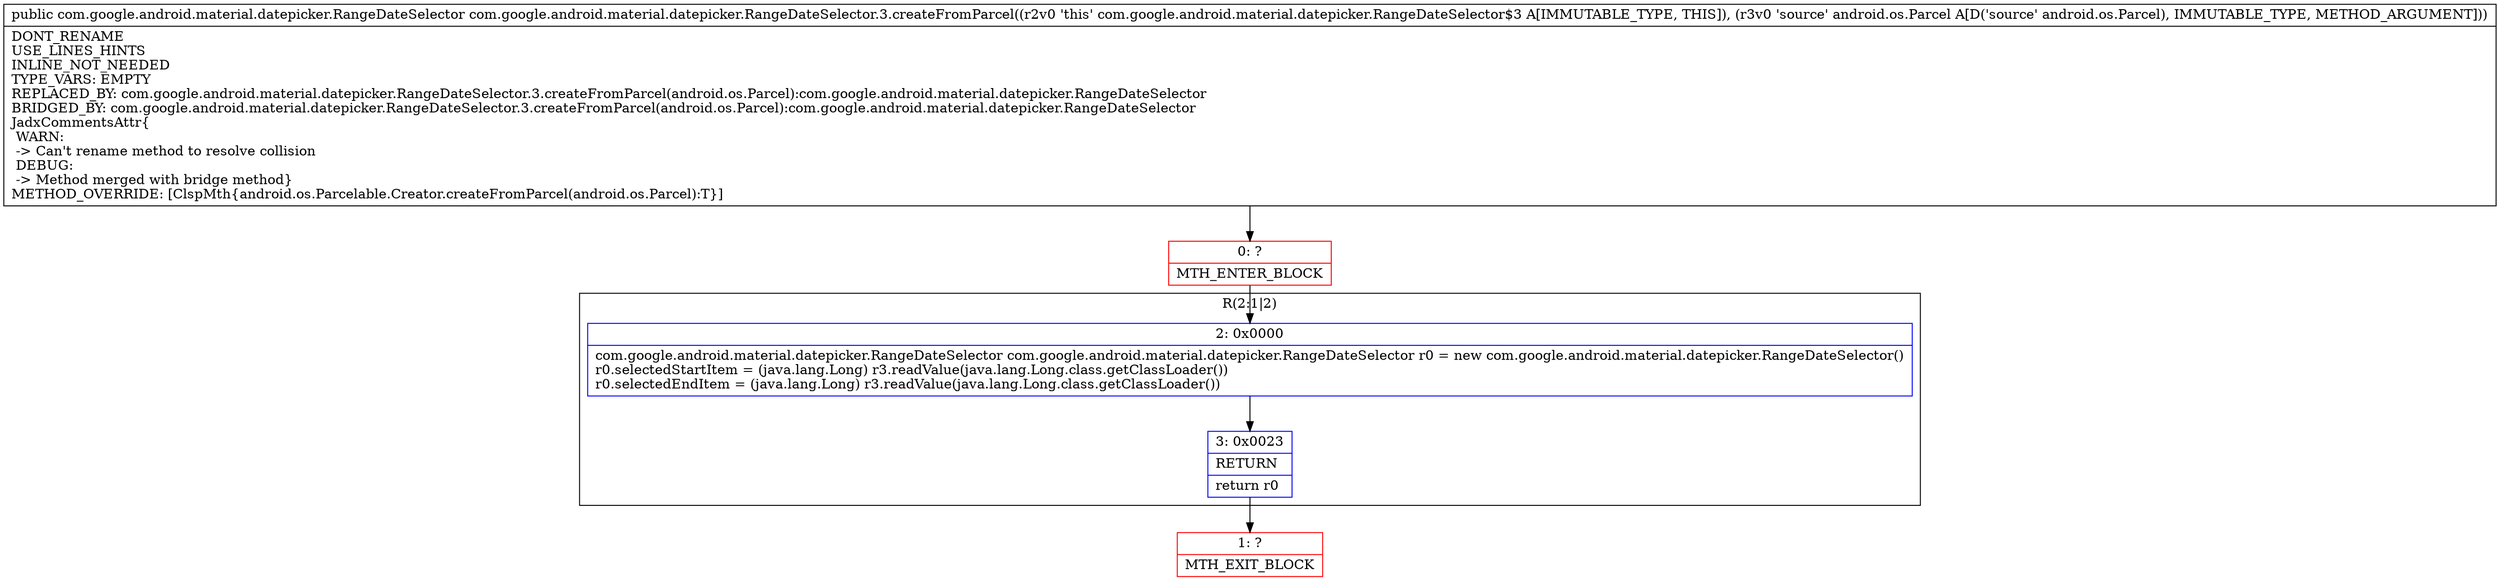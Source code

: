 digraph "CFG forcom.google.android.material.datepicker.RangeDateSelector.3.createFromParcel(Landroid\/os\/Parcel;)Lcom\/google\/android\/material\/datepicker\/RangeDateSelector;" {
subgraph cluster_Region_798992264 {
label = "R(2:1|2)";
node [shape=record,color=blue];
Node_2 [shape=record,label="{2\:\ 0x0000|com.google.android.material.datepicker.RangeDateSelector com.google.android.material.datepicker.RangeDateSelector r0 = new com.google.android.material.datepicker.RangeDateSelector()\lr0.selectedStartItem = (java.lang.Long) r3.readValue(java.lang.Long.class.getClassLoader())\lr0.selectedEndItem = (java.lang.Long) r3.readValue(java.lang.Long.class.getClassLoader())\l}"];
Node_3 [shape=record,label="{3\:\ 0x0023|RETURN\l|return r0\l}"];
}
Node_0 [shape=record,color=red,label="{0\:\ ?|MTH_ENTER_BLOCK\l}"];
Node_1 [shape=record,color=red,label="{1\:\ ?|MTH_EXIT_BLOCK\l}"];
MethodNode[shape=record,label="{public com.google.android.material.datepicker.RangeDateSelector com.google.android.material.datepicker.RangeDateSelector.3.createFromParcel((r2v0 'this' com.google.android.material.datepicker.RangeDateSelector$3 A[IMMUTABLE_TYPE, THIS]), (r3v0 'source' android.os.Parcel A[D('source' android.os.Parcel), IMMUTABLE_TYPE, METHOD_ARGUMENT]))  | DONT_RENAME\lUSE_LINES_HINTS\lINLINE_NOT_NEEDED\lTYPE_VARS: EMPTY\lREPLACED_BY: com.google.android.material.datepicker.RangeDateSelector.3.createFromParcel(android.os.Parcel):com.google.android.material.datepicker.RangeDateSelector\lBRIDGED_BY: com.google.android.material.datepicker.RangeDateSelector.3.createFromParcel(android.os.Parcel):com.google.android.material.datepicker.RangeDateSelector\lJadxCommentsAttr\{\l WARN: \l \-\> Can't rename method to resolve collision\l DEBUG: \l \-\> Method merged with bridge method\}\lMETHOD_OVERRIDE: [ClspMth\{android.os.Parcelable.Creator.createFromParcel(android.os.Parcel):T\}]\l}"];
MethodNode -> Node_0;Node_2 -> Node_3;
Node_3 -> Node_1;
Node_0 -> Node_2;
}

